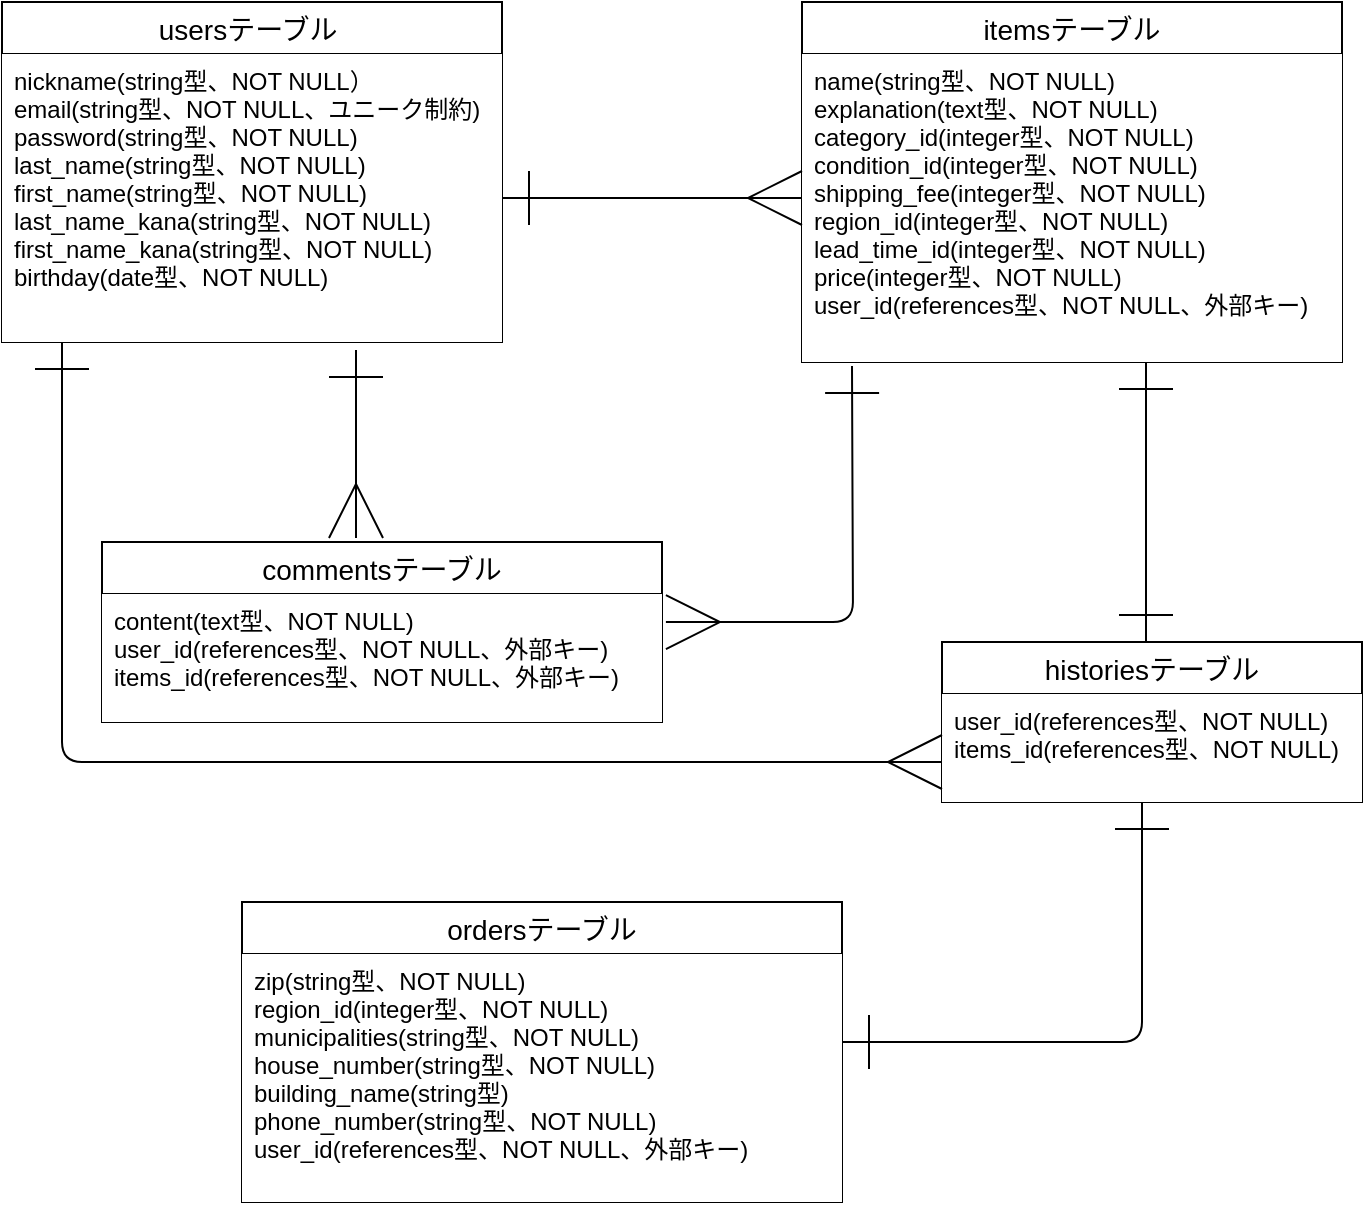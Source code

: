 <mxfile>
    <diagram id="agqtZIGxL5TXMwDqzRwd" name="ページ1">
        <mxGraphModel dx="902" dy="480" grid="1" gridSize="10" guides="1" tooltips="1" connect="1" arrows="1" fold="1" page="1" pageScale="1" pageWidth="827" pageHeight="1169" math="0" shadow="0">
            <root>
                <mxCell id="0"/>
                <mxCell id="1" parent="0"/>
                <mxCell id="2" value="usersテーブル " style="swimlane;fontStyle=0;childLayout=stackLayout;horizontal=1;startSize=26;horizontalStack=0;resizeParent=1;resizeParentMax=0;resizeLast=0;collapsible=1;marginBottom=0;align=center;fontSize=14;fillColor=#FFFFFF;" parent="1" vertex="1">
                    <mxGeometry x="30" y="50" width="250" height="170" as="geometry">
                        <mxRectangle x="30" y="50" width="60" height="30" as="alternateBounds"/>
                    </mxGeometry>
                </mxCell>
                <mxCell id="3" value="nickname(string型、NOT NULL）&#10;email(string型、NOT NULL、ユニーク制約)&#10;password(string型、NOT NULL)&#10;last_name(string型、NOT NULL)&#10;first_name(string型、NOT NULL)&#10;last_name_kana(string型、NOT NULL)&#10;first_name_kana(string型、NOT NULL)&#10;birthday(date型、NOT NULL)&#10;" style="text;strokeColor=none;fillColor=#FFFFFF;spacingLeft=4;spacingRight=4;overflow=hidden;rotatable=0;points=[[0,0.5],[1,0.5]];portConstraint=eastwest;fontSize=12;" parent="2" vertex="1">
                    <mxGeometry y="26" width="250" height="144" as="geometry"/>
                </mxCell>
                <mxCell id="7" value="itemsテーブル" style="swimlane;fontStyle=0;childLayout=stackLayout;horizontal=1;startSize=26;horizontalStack=0;resizeParent=1;resizeParentMax=0;resizeLast=0;collapsible=1;marginBottom=0;align=center;fontSize=14;fillColor=#FFFFFF;" parent="1" vertex="1">
                    <mxGeometry x="430" y="50" width="270" height="180" as="geometry"/>
                </mxCell>
                <mxCell id="8" value="name(string型、NOT NULL)&#10;explanation(text型、NOT NULL)&#10;category_id(integer型、NOT NULL)&#10;condition_id(integer型、NOT NULL)&#10;shipping_fee(integer型、NOT NULL)&#10;region_id(integer型、NOT NULL)&#10;lead_time_id(integer型、NOT NULL)&#10;price(integer型、NOT NULL)&#10;user_id(references型、NOT NULL、外部キー)&#10;" style="text;strokeColor=none;fillColor=#FFFFFF;spacingLeft=4;spacingRight=4;overflow=hidden;rotatable=0;points=[[0,0.5],[1,0.5]];portConstraint=eastwest;fontSize=12;" parent="7" vertex="1">
                    <mxGeometry y="26" width="270" height="154" as="geometry"/>
                </mxCell>
                <mxCell id="11" value="commentsテーブル" style="swimlane;fontStyle=0;childLayout=stackLayout;horizontal=1;startSize=26;horizontalStack=0;resizeParent=1;resizeParentMax=0;resizeLast=0;collapsible=1;marginBottom=0;align=center;fontSize=14;fillColor=#FFFFFF;" parent="1" vertex="1">
                    <mxGeometry x="80" y="320" width="280" height="90" as="geometry"/>
                </mxCell>
                <mxCell id="12" value="content(text型、NOT NULL)&#10;user_id(references型、NOT NULL、外部キー)&#10;items_id(references型、NOT NULL、外部キー)&#10;" style="text;strokeColor=none;fillColor=#FFFFFF;spacingLeft=4;spacingRight=4;overflow=hidden;rotatable=0;points=[[0,0.5],[1,0.5]];portConstraint=eastwest;fontSize=12;" parent="11" vertex="1">
                    <mxGeometry y="26" width="280" height="64" as="geometry"/>
                </mxCell>
                <mxCell id="15" value="ordersテーブル" style="swimlane;fontStyle=0;childLayout=stackLayout;horizontal=1;startSize=26;horizontalStack=0;resizeParent=1;resizeParentMax=0;resizeLast=0;collapsible=1;marginBottom=0;align=center;fontSize=14;fillColor=#FFFFFF;" parent="1" vertex="1">
                    <mxGeometry x="150" y="500" width="300" height="150" as="geometry"/>
                </mxCell>
                <mxCell id="16" value="zip(string型、NOT NULL)&#10;region_id(integer型、NOT NULL)&#10;municipalities(string型、NOT NULL)&#10;house_number(string型、NOT NULL)&#10;building_name(string型)&#10;phone_number(string型、NOT NULL)&#10;user_id(references型、NOT NULL、外部キー)" style="text;strokeColor=none;fillColor=#FFFFFF;spacingLeft=4;spacingRight=4;overflow=hidden;rotatable=0;points=[[0,0.5],[1,0.5]];portConstraint=eastwest;fontSize=12;" parent="15" vertex="1">
                    <mxGeometry y="26" width="300" height="124" as="geometry"/>
                </mxCell>
                <mxCell id="20" style="edgeStyle=none;html=1;startArrow=ERone;startFill=0;endArrow=ERmany;endFill=0;strokeWidth=1;endSize=25;startSize=25;fillColor=#FFFFFF;" parent="1" edge="1">
                    <mxGeometry relative="1" as="geometry">
                        <mxPoint x="280" y="148" as="sourcePoint"/>
                        <mxPoint x="430" y="148" as="targetPoint"/>
                    </mxGeometry>
                </mxCell>
                <mxCell id="23" style="edgeStyle=none;html=1;strokeWidth=1;startArrow=ERone;startFill=0;endArrow=ERmany;endFill=0;startSize=25;endSize=25;exitX=0.708;exitY=1.021;exitDx=0;exitDy=0;exitPerimeter=0;fillColor=#FFFFFF;" parent="1" edge="1">
                    <mxGeometry relative="1" as="geometry">
                        <mxPoint x="207" y="318" as="targetPoint"/>
                        <mxPoint x="207" y="224.024" as="sourcePoint"/>
                    </mxGeometry>
                </mxCell>
                <mxCell id="24" style="html=1;exitX=0;exitY=0.5;exitDx=0;exitDy=0;strokeWidth=1;startArrow=ERone;startFill=0;endArrow=ERmany;endFill=0;startSize=25;endSize=25;edgeStyle=orthogonalEdgeStyle;entryX=1.007;entryY=0.219;entryDx=0;entryDy=0;entryPerimeter=0;fillColor=#FFFFFF;" parent="1" target="12" edge="1">
                    <mxGeometry relative="1" as="geometry">
                        <mxPoint x="455" y="440" as="targetPoint"/>
                        <mxPoint x="455" y="232" as="sourcePoint"/>
                    </mxGeometry>
                </mxCell>
                <mxCell id="28" value="historiesテーブル" style="swimlane;fontStyle=0;childLayout=stackLayout;horizontal=1;startSize=26;horizontalStack=0;resizeParent=1;resizeParentMax=0;resizeLast=0;collapsible=1;marginBottom=0;align=center;fontSize=14;fillColor=#FFFFFF;" parent="1" vertex="1">
                    <mxGeometry x="500" y="370" width="210" height="80" as="geometry"/>
                </mxCell>
                <mxCell id="29" value="user_id(references型、NOT NULL)&#10;items_id(references型、NOT NULL)" style="text;strokeColor=none;fillColor=#FFFFFF;spacingLeft=4;spacingRight=4;overflow=hidden;rotatable=0;points=[[0,0.5],[1,0.5]];portConstraint=eastwest;fontSize=12;" parent="28" vertex="1">
                    <mxGeometry y="26" width="210" height="54" as="geometry"/>
                </mxCell>
                <mxCell id="36" style="html=1;strokeWidth=1;startArrow=ERone;startFill=0;endArrow=ERmany;endFill=0;startSize=25;endSize=25;edgeStyle=orthogonalEdgeStyle;entryX=0;entryY=0.75;entryDx=0;entryDy=0;fillColor=#FFFFFF;" edge="1" parent="1" target="28">
                    <mxGeometry relative="1" as="geometry">
                        <mxPoint x="-33.04" y="398.016" as="targetPoint"/>
                        <mxPoint x="60" y="220" as="sourcePoint"/>
                        <Array as="points">
                            <mxPoint x="60" y="430"/>
                        </Array>
                    </mxGeometry>
                </mxCell>
                <mxCell id="37" style="edgeStyle=orthogonalEdgeStyle;html=1;strokeWidth=1;startArrow=ERone;startFill=0;endArrow=ERone;endFill=0;startSize=25;endSize=25;fillColor=#FFFFFF;" edge="1" parent="1">
                    <mxGeometry relative="1" as="geometry">
                        <mxPoint x="602" y="230" as="sourcePoint"/>
                        <mxPoint x="602" y="370" as="targetPoint"/>
                        <Array as="points">
                            <mxPoint x="602" y="260"/>
                        </Array>
                    </mxGeometry>
                </mxCell>
                <mxCell id="38" style="edgeStyle=orthogonalEdgeStyle;html=1;strokeWidth=1;startArrow=ERone;startFill=0;endArrow=ERone;endFill=0;startSize=25;endSize=25;fillColor=#FFFFFF;" edge="1" parent="1">
                    <mxGeometry relative="1" as="geometry">
                        <mxPoint x="600" y="450" as="sourcePoint"/>
                        <mxPoint x="450" y="570" as="targetPoint"/>
                        <Array as="points">
                            <mxPoint x="600" y="570"/>
                        </Array>
                    </mxGeometry>
                </mxCell>
            </root>
        </mxGraphModel>
    </diagram>
</mxfile>